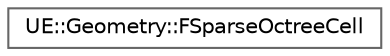 digraph "Graphical Class Hierarchy"
{
 // INTERACTIVE_SVG=YES
 // LATEX_PDF_SIZE
  bgcolor="transparent";
  edge [fontname=Helvetica,fontsize=10,labelfontname=Helvetica,labelfontsize=10];
  node [fontname=Helvetica,fontsize=10,shape=box,height=0.2,width=0.4];
  rankdir="LR";
  Node0 [id="Node000000",label="UE::Geometry::FSparseOctreeCell",height=0.2,width=0.4,color="grey40", fillcolor="white", style="filled",URL="$d6/d6a/structUE_1_1Geometry_1_1FSparseOctreeCell.html",tooltip="FSparseOctreeCell is a Node in a SparseDynamicOctree3."];
}
